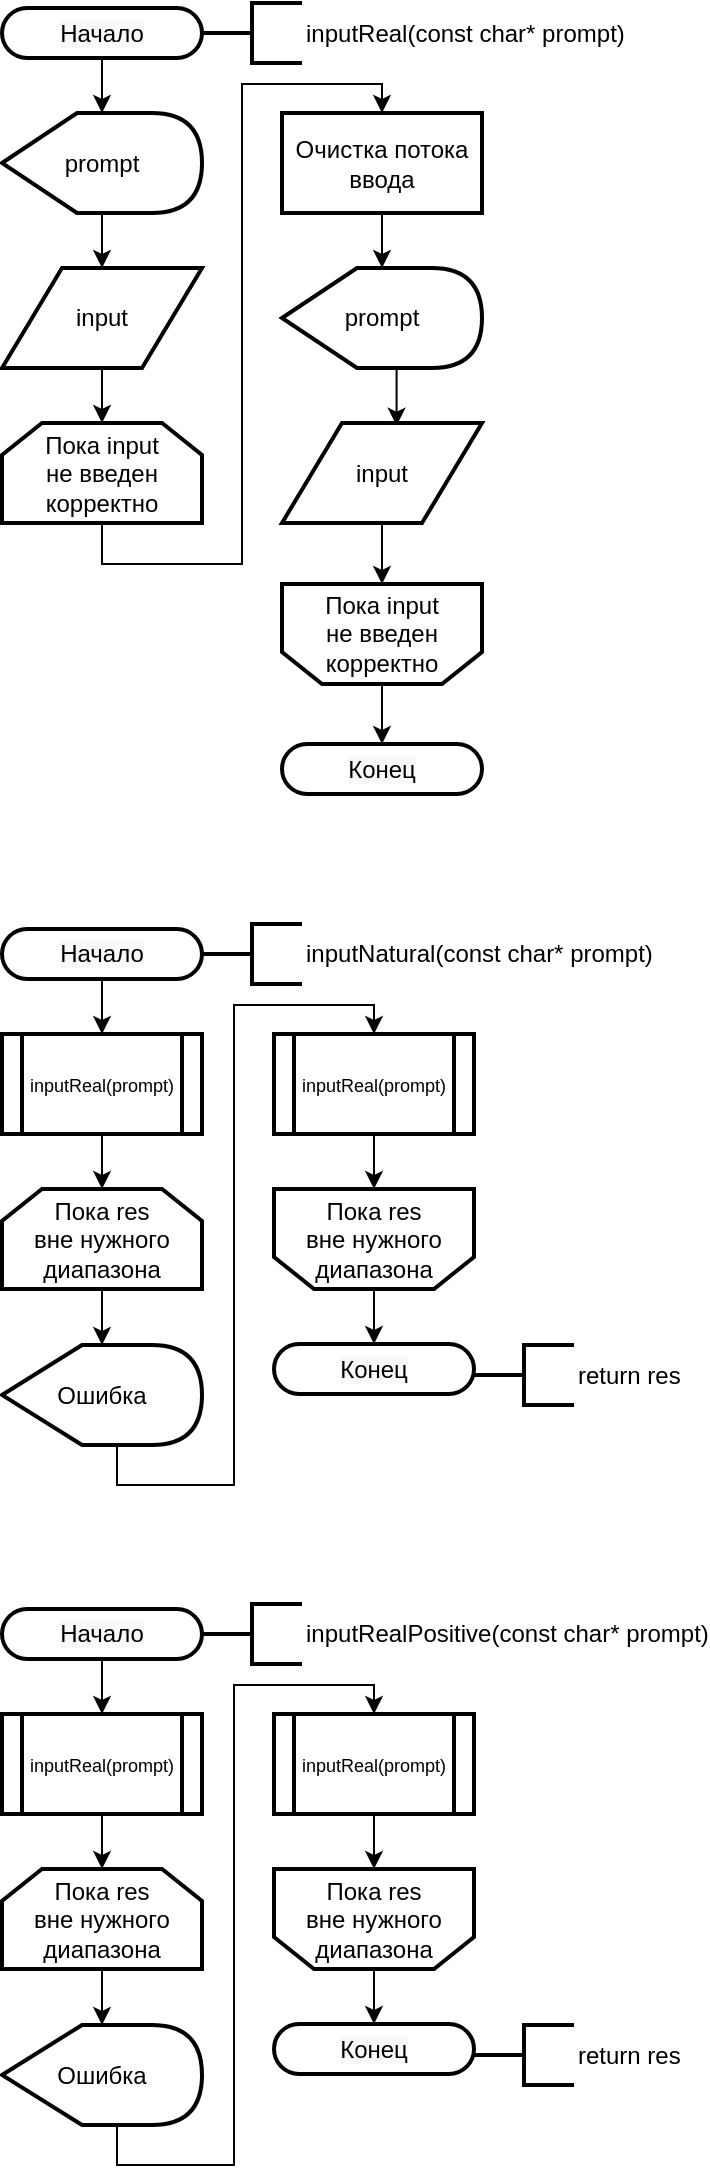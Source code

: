 <mxfile version="20.3.0" type="device"><diagram id="C5RBs43oDa-KdzZeNtuy" name="Page-1"><mxGraphModel dx="737" dy="1078" grid="1" gridSize="10" guides="1" tooltips="1" connect="1" arrows="1" fold="1" page="1" pageScale="1" pageWidth="827" pageHeight="1169" math="0" shadow="0"><root><mxCell id="WIyWlLk6GJQsqaUBKTNV-0"/><mxCell id="WIyWlLk6GJQsqaUBKTNV-1" parent="WIyWlLk6GJQsqaUBKTNV-0"/><mxCell id="Z_HCBBYBlanJwa2uOhSx-11" style="edgeStyle=orthogonalEdgeStyle;rounded=0;orthogonalLoop=1;jettySize=auto;html=1;exitX=0.5;exitY=1;exitDx=0;exitDy=0;" edge="1" parent="WIyWlLk6GJQsqaUBKTNV-1" source="Z_HCBBYBlanJwa2uOhSx-0" target="Z_HCBBYBlanJwa2uOhSx-2"><mxGeometry relative="1" as="geometry"/></mxCell><mxCell id="Z_HCBBYBlanJwa2uOhSx-0" value="&lt;span style=&quot;color: rgb(0, 0, 0); font-family: Helvetica; font-size: 12px; font-style: normal; font-variant-ligatures: normal; font-variant-caps: normal; font-weight: 400; letter-spacing: normal; orphans: 2; text-align: center; text-indent: 0px; text-transform: none; widows: 2; word-spacing: 0px; -webkit-text-stroke-width: 0px; background-color: rgb(248, 249, 250); text-decoration-thickness: initial; text-decoration-style: initial; text-decoration-color: initial; float: none; display: inline !important;&quot;&gt;Начало&lt;/span&gt;" style="rounded=1;whiteSpace=wrap;html=1;absoluteArcSize=1;arcSize=38;strokeWidth=2;" vertex="1" parent="WIyWlLk6GJQsqaUBKTNV-1"><mxGeometry x="1150" y="52" width="100" height="25" as="geometry"/></mxCell><mxCell id="Z_HCBBYBlanJwa2uOhSx-1" value="inputReal(const char* prompt)" style="strokeWidth=2;html=1;shape=mxgraph.flowchart.annotation_2;align=left;labelPosition=right;pointerEvents=1;" vertex="1" parent="WIyWlLk6GJQsqaUBKTNV-1"><mxGeometry x="1250" y="49.5" width="50" height="30" as="geometry"/></mxCell><mxCell id="Z_HCBBYBlanJwa2uOhSx-20" style="edgeStyle=orthogonalEdgeStyle;rounded=0;orthogonalLoop=1;jettySize=auto;html=1;exitX=0;exitY=0;exitDx=56.25;exitDy=50;exitPerimeter=0;" edge="1" parent="WIyWlLk6GJQsqaUBKTNV-1" source="Z_HCBBYBlanJwa2uOhSx-2" target="Z_HCBBYBlanJwa2uOhSx-3"><mxGeometry relative="1" as="geometry"><Array as="points"><mxPoint x="1200" y="154"/></Array></mxGeometry></mxCell><mxCell id="Z_HCBBYBlanJwa2uOhSx-2" value="prompt" style="shape=display;whiteSpace=wrap;html=1;shadow=0;labelBackgroundColor=none;labelBorderColor=none;comic=0;sketch=0;strokeWidth=2;size=0.375;" vertex="1" parent="WIyWlLk6GJQsqaUBKTNV-1"><mxGeometry x="1150" y="104.5" width="100" height="50" as="geometry"/></mxCell><mxCell id="Z_HCBBYBlanJwa2uOhSx-13" style="edgeStyle=orthogonalEdgeStyle;rounded=0;orthogonalLoop=1;jettySize=auto;html=1;exitX=0.5;exitY=1;exitDx=0;exitDy=0;" edge="1" parent="WIyWlLk6GJQsqaUBKTNV-1" source="Z_HCBBYBlanJwa2uOhSx-3" target="Z_HCBBYBlanJwa2uOhSx-4"><mxGeometry relative="1" as="geometry"/></mxCell><mxCell id="Z_HCBBYBlanJwa2uOhSx-3" value="input" style="shape=parallelogram;html=1;strokeWidth=2;perimeter=parallelogramPerimeter;whiteSpace=wrap;rounded=1;arcSize=0;size=0.3;" vertex="1" parent="WIyWlLk6GJQsqaUBKTNV-1"><mxGeometry x="1150" y="182" width="100" height="50" as="geometry"/></mxCell><mxCell id="Z_HCBBYBlanJwa2uOhSx-14" style="edgeStyle=orthogonalEdgeStyle;rounded=0;orthogonalLoop=1;jettySize=auto;html=1;exitX=0.5;exitY=1;exitDx=0;exitDy=0;entryX=0.5;entryY=0;entryDx=0;entryDy=0;" edge="1" parent="WIyWlLk6GJQsqaUBKTNV-1" source="Z_HCBBYBlanJwa2uOhSx-4" target="Z_HCBBYBlanJwa2uOhSx-5"><mxGeometry relative="1" as="geometry"><Array as="points"><mxPoint x="1200" y="330"/><mxPoint x="1270" y="330"/><mxPoint x="1270" y="90"/><mxPoint x="1340" y="90"/></Array></mxGeometry></mxCell><mxCell id="Z_HCBBYBlanJwa2uOhSx-4" value="Пока input&lt;br&gt;не введен корректно" style="shape=loopLimit;whiteSpace=wrap;html=1;shadow=0;labelBackgroundColor=none;labelBorderColor=none;comic=0;sketch=0;strokeWidth=2;" vertex="1" parent="WIyWlLk6GJQsqaUBKTNV-1"><mxGeometry x="1150" y="259.5" width="100" height="50" as="geometry"/></mxCell><mxCell id="Z_HCBBYBlanJwa2uOhSx-15" style="edgeStyle=orthogonalEdgeStyle;rounded=0;orthogonalLoop=1;jettySize=auto;html=1;exitX=0.5;exitY=1;exitDx=0;exitDy=0;" edge="1" parent="WIyWlLk6GJQsqaUBKTNV-1" source="Z_HCBBYBlanJwa2uOhSx-5" target="Z_HCBBYBlanJwa2uOhSx-6"><mxGeometry relative="1" as="geometry"/></mxCell><mxCell id="Z_HCBBYBlanJwa2uOhSx-5" value="Очистка потока ввода" style="rounded=1;whiteSpace=wrap;html=1;absoluteArcSize=1;arcSize=0;strokeWidth=2;shadow=0;labelBackgroundColor=none;labelBorderColor=none;comic=0;sketch=0;" vertex="1" parent="WIyWlLk6GJQsqaUBKTNV-1"><mxGeometry x="1290" y="104.5" width="100" height="50" as="geometry"/></mxCell><mxCell id="Z_HCBBYBlanJwa2uOhSx-16" style="edgeStyle=orthogonalEdgeStyle;rounded=0;orthogonalLoop=1;jettySize=auto;html=1;exitX=0;exitY=0;exitDx=56.25;exitDy=50;exitPerimeter=0;entryX=0.573;entryY=0.027;entryDx=0;entryDy=0;entryPerimeter=0;" edge="1" parent="WIyWlLk6GJQsqaUBKTNV-1" source="Z_HCBBYBlanJwa2uOhSx-6" target="Z_HCBBYBlanJwa2uOhSx-7"><mxGeometry relative="1" as="geometry"/></mxCell><mxCell id="Z_HCBBYBlanJwa2uOhSx-6" value="prompt" style="shape=display;whiteSpace=wrap;html=1;shadow=0;labelBackgroundColor=none;labelBorderColor=none;comic=0;sketch=0;strokeWidth=2;size=0.375;" vertex="1" parent="WIyWlLk6GJQsqaUBKTNV-1"><mxGeometry x="1290" y="182" width="100" height="50" as="geometry"/></mxCell><mxCell id="Z_HCBBYBlanJwa2uOhSx-17" style="edgeStyle=orthogonalEdgeStyle;rounded=0;orthogonalLoop=1;jettySize=auto;html=1;exitX=0.5;exitY=1;exitDx=0;exitDy=0;" edge="1" parent="WIyWlLk6GJQsqaUBKTNV-1" source="Z_HCBBYBlanJwa2uOhSx-7" target="Z_HCBBYBlanJwa2uOhSx-9"><mxGeometry relative="1" as="geometry"/></mxCell><mxCell id="Z_HCBBYBlanJwa2uOhSx-7" value="input" style="shape=parallelogram;html=1;strokeWidth=2;perimeter=parallelogramPerimeter;whiteSpace=wrap;rounded=1;arcSize=0;size=0.3;" vertex="1" parent="WIyWlLk6GJQsqaUBKTNV-1"><mxGeometry x="1290" y="259.5" width="100" height="50" as="geometry"/></mxCell><mxCell id="Z_HCBBYBlanJwa2uOhSx-19" style="edgeStyle=orthogonalEdgeStyle;rounded=0;orthogonalLoop=1;jettySize=auto;html=1;exitX=0.5;exitY=1;exitDx=0;exitDy=0;" edge="1" parent="WIyWlLk6GJQsqaUBKTNV-1" source="Z_HCBBYBlanJwa2uOhSx-9" target="Z_HCBBYBlanJwa2uOhSx-18"><mxGeometry relative="1" as="geometry"/></mxCell><mxCell id="Z_HCBBYBlanJwa2uOhSx-9" value="Пока input&lt;br&gt;не введен корректно" style="shape=loopLimit;whiteSpace=wrap;html=1;shadow=0;labelBackgroundColor=none;labelBorderColor=none;comic=0;sketch=0;strokeWidth=2;flipV=1;" vertex="1" parent="WIyWlLk6GJQsqaUBKTNV-1"><mxGeometry x="1290" y="340" width="100" height="50" as="geometry"/></mxCell><mxCell id="Z_HCBBYBlanJwa2uOhSx-18" value="&lt;span style=&quot;color: rgb(0, 0, 0); font-family: Helvetica; font-size: 12px; font-style: normal; font-variant-ligatures: normal; font-variant-caps: normal; font-weight: 400; letter-spacing: normal; orphans: 2; text-align: center; text-indent: 0px; text-transform: none; widows: 2; word-spacing: 0px; -webkit-text-stroke-width: 0px; background-color: rgb(248, 249, 250); text-decoration-thickness: initial; text-decoration-style: initial; text-decoration-color: initial; float: none; display: inline !important;&quot;&gt;Конец&lt;/span&gt;" style="rounded=1;whiteSpace=wrap;html=1;absoluteArcSize=1;arcSize=38;strokeWidth=2;" vertex="1" parent="WIyWlLk6GJQsqaUBKTNV-1"><mxGeometry x="1290" y="420" width="100" height="25" as="geometry"/></mxCell><mxCell id="Z_HCBBYBlanJwa2uOhSx-31" style="edgeStyle=orthogonalEdgeStyle;rounded=0;orthogonalLoop=1;jettySize=auto;html=1;exitX=0.5;exitY=1;exitDx=0;exitDy=0;fontSize=9;" edge="1" parent="WIyWlLk6GJQsqaUBKTNV-1" source="Z_HCBBYBlanJwa2uOhSx-21" target="Z_HCBBYBlanJwa2uOhSx-23"><mxGeometry relative="1" as="geometry"/></mxCell><mxCell id="Z_HCBBYBlanJwa2uOhSx-21" value="&lt;span style=&quot;color: rgb(0, 0, 0); font-family: Helvetica; font-size: 12px; font-style: normal; font-variant-ligatures: normal; font-variant-caps: normal; font-weight: 400; letter-spacing: normal; orphans: 2; text-align: center; text-indent: 0px; text-transform: none; widows: 2; word-spacing: 0px; -webkit-text-stroke-width: 0px; background-color: rgb(248, 249, 250); text-decoration-thickness: initial; text-decoration-style: initial; text-decoration-color: initial; float: none; display: inline !important;&quot;&gt;Начало&lt;/span&gt;" style="rounded=1;whiteSpace=wrap;html=1;absoluteArcSize=1;arcSize=38;strokeWidth=2;" vertex="1" parent="WIyWlLk6GJQsqaUBKTNV-1"><mxGeometry x="1150" y="512.5" width="100" height="25" as="geometry"/></mxCell><mxCell id="Z_HCBBYBlanJwa2uOhSx-22" value="inputNatural(const char* prompt)" style="strokeWidth=2;html=1;shape=mxgraph.flowchart.annotation_2;align=left;labelPosition=right;pointerEvents=1;" vertex="1" parent="WIyWlLk6GJQsqaUBKTNV-1"><mxGeometry x="1250" y="510" width="50" height="30" as="geometry"/></mxCell><mxCell id="Z_HCBBYBlanJwa2uOhSx-32" style="edgeStyle=orthogonalEdgeStyle;rounded=0;orthogonalLoop=1;jettySize=auto;html=1;exitX=0.5;exitY=1;exitDx=0;exitDy=0;fontSize=9;" edge="1" parent="WIyWlLk6GJQsqaUBKTNV-1" source="Z_HCBBYBlanJwa2uOhSx-23" target="Z_HCBBYBlanJwa2uOhSx-24"><mxGeometry relative="1" as="geometry"/></mxCell><mxCell id="Z_HCBBYBlanJwa2uOhSx-23" value="&lt;font style=&quot;font-size: 9px;&quot;&gt;inputReal(prompt)&lt;/font&gt;" style="verticalLabelPosition=bottom;verticalAlign=middle;html=1;shape=process;whiteSpace=wrap;rounded=1;size=0.1;arcSize=0;shadow=0;labelBackgroundColor=none;labelBorderColor=none;comic=0;sketch=0;strokeWidth=2;spacing=0;spacingTop=-100;" vertex="1" parent="WIyWlLk6GJQsqaUBKTNV-1"><mxGeometry x="1150" y="565" width="100" height="50" as="geometry"/></mxCell><mxCell id="Z_HCBBYBlanJwa2uOhSx-33" style="edgeStyle=orthogonalEdgeStyle;rounded=0;orthogonalLoop=1;jettySize=auto;html=1;exitX=0.5;exitY=1;exitDx=0;exitDy=0;fontSize=9;" edge="1" parent="WIyWlLk6GJQsqaUBKTNV-1" source="Z_HCBBYBlanJwa2uOhSx-24" target="Z_HCBBYBlanJwa2uOhSx-25"><mxGeometry relative="1" as="geometry"/></mxCell><mxCell id="Z_HCBBYBlanJwa2uOhSx-24" value="Пока res&lt;br&gt;вне нужного диапазона" style="shape=loopLimit;whiteSpace=wrap;html=1;shadow=0;labelBackgroundColor=none;labelBorderColor=none;comic=0;sketch=0;strokeWidth=2;" vertex="1" parent="WIyWlLk6GJQsqaUBKTNV-1"><mxGeometry x="1150" y="642.5" width="100" height="50" as="geometry"/></mxCell><mxCell id="Z_HCBBYBlanJwa2uOhSx-34" style="edgeStyle=orthogonalEdgeStyle;rounded=0;orthogonalLoop=1;jettySize=auto;html=1;exitX=0;exitY=0;exitDx=57.5;exitDy=50;exitPerimeter=0;entryX=0.5;entryY=0;entryDx=0;entryDy=0;fontSize=9;" edge="1" parent="WIyWlLk6GJQsqaUBKTNV-1" source="Z_HCBBYBlanJwa2uOhSx-25" target="Z_HCBBYBlanJwa2uOhSx-26"><mxGeometry relative="1" as="geometry"><Array as="points"><mxPoint x="1208" y="790.5"/><mxPoint x="1266" y="790.5"/><mxPoint x="1266" y="550.5"/><mxPoint x="1336" y="550.5"/></Array></mxGeometry></mxCell><mxCell id="Z_HCBBYBlanJwa2uOhSx-25" value="Ошибка" style="shape=display;whiteSpace=wrap;html=1;shadow=0;labelBackgroundColor=none;labelBorderColor=none;comic=0;sketch=0;strokeWidth=2;size=0.4;" vertex="1" parent="WIyWlLk6GJQsqaUBKTNV-1"><mxGeometry x="1150" y="720.5" width="100" height="50" as="geometry"/></mxCell><mxCell id="Z_HCBBYBlanJwa2uOhSx-35" style="edgeStyle=orthogonalEdgeStyle;rounded=0;orthogonalLoop=1;jettySize=auto;html=1;exitX=0.5;exitY=1;exitDx=0;exitDy=0;fontSize=9;" edge="1" parent="WIyWlLk6GJQsqaUBKTNV-1" source="Z_HCBBYBlanJwa2uOhSx-26" target="Z_HCBBYBlanJwa2uOhSx-27"><mxGeometry relative="1" as="geometry"/></mxCell><mxCell id="Z_HCBBYBlanJwa2uOhSx-26" value="&lt;font style=&quot;font-size: 9px;&quot;&gt;inputReal(prompt)&lt;/font&gt;" style="verticalLabelPosition=bottom;verticalAlign=middle;html=1;shape=process;whiteSpace=wrap;rounded=1;size=0.1;arcSize=0;shadow=0;labelBackgroundColor=none;labelBorderColor=none;comic=0;sketch=0;strokeWidth=2;spacing=0;spacingTop=-100;" vertex="1" parent="WIyWlLk6GJQsqaUBKTNV-1"><mxGeometry x="1286" y="565" width="100" height="50" as="geometry"/></mxCell><mxCell id="Z_HCBBYBlanJwa2uOhSx-36" style="edgeStyle=orthogonalEdgeStyle;rounded=0;orthogonalLoop=1;jettySize=auto;html=1;exitX=0.5;exitY=1;exitDx=0;exitDy=0;fontSize=9;" edge="1" parent="WIyWlLk6GJQsqaUBKTNV-1" source="Z_HCBBYBlanJwa2uOhSx-27" target="Z_HCBBYBlanJwa2uOhSx-28"><mxGeometry relative="1" as="geometry"/></mxCell><mxCell id="Z_HCBBYBlanJwa2uOhSx-27" value="Пока res&lt;br&gt;вне нужного диапазона" style="shape=loopLimit;whiteSpace=wrap;html=1;shadow=0;labelBackgroundColor=none;labelBorderColor=none;comic=0;sketch=0;strokeWidth=2;flipV=1;" vertex="1" parent="WIyWlLk6GJQsqaUBKTNV-1"><mxGeometry x="1286" y="642.5" width="100" height="50" as="geometry"/></mxCell><mxCell id="Z_HCBBYBlanJwa2uOhSx-28" value="&lt;span style=&quot;color: rgb(0, 0, 0); font-family: Helvetica; font-size: 12px; font-style: normal; font-variant-ligatures: normal; font-variant-caps: normal; font-weight: 400; letter-spacing: normal; orphans: 2; text-align: center; text-indent: 0px; text-transform: none; widows: 2; word-spacing: 0px; -webkit-text-stroke-width: 0px; background-color: rgb(248, 249, 250); text-decoration-thickness: initial; text-decoration-style: initial; text-decoration-color: initial; float: none; display: inline !important;&quot;&gt;Конец&lt;/span&gt;" style="rounded=1;whiteSpace=wrap;html=1;absoluteArcSize=1;arcSize=38;strokeWidth=2;" vertex="1" parent="WIyWlLk6GJQsqaUBKTNV-1"><mxGeometry x="1286" y="720" width="100" height="25" as="geometry"/></mxCell><mxCell id="Z_HCBBYBlanJwa2uOhSx-29" value="return res" style="strokeWidth=2;html=1;shape=mxgraph.flowchart.annotation_2;align=left;labelPosition=right;pointerEvents=1;" vertex="1" parent="WIyWlLk6GJQsqaUBKTNV-1"><mxGeometry x="1386" y="720.5" width="50" height="30" as="geometry"/></mxCell><mxCell id="Z_HCBBYBlanJwa2uOhSx-37" style="edgeStyle=orthogonalEdgeStyle;rounded=0;orthogonalLoop=1;jettySize=auto;html=1;exitX=0.5;exitY=1;exitDx=0;exitDy=0;fontSize=9;" edge="1" parent="WIyWlLk6GJQsqaUBKTNV-1" source="Z_HCBBYBlanJwa2uOhSx-38" target="Z_HCBBYBlanJwa2uOhSx-41"><mxGeometry relative="1" as="geometry"/></mxCell><mxCell id="Z_HCBBYBlanJwa2uOhSx-38" value="&lt;span style=&quot;color: rgb(0, 0, 0); font-family: Helvetica; font-size: 12px; font-style: normal; font-variant-ligatures: normal; font-variant-caps: normal; font-weight: 400; letter-spacing: normal; orphans: 2; text-align: center; text-indent: 0px; text-transform: none; widows: 2; word-spacing: 0px; -webkit-text-stroke-width: 0px; background-color: rgb(248, 249, 250); text-decoration-thickness: initial; text-decoration-style: initial; text-decoration-color: initial; float: none; display: inline !important;&quot;&gt;Начало&lt;/span&gt;" style="rounded=1;whiteSpace=wrap;html=1;absoluteArcSize=1;arcSize=38;strokeWidth=2;" vertex="1" parent="WIyWlLk6GJQsqaUBKTNV-1"><mxGeometry x="1150" y="852.5" width="100" height="25" as="geometry"/></mxCell><mxCell id="Z_HCBBYBlanJwa2uOhSx-39" value="inputRealPositive(const char* prompt)" style="strokeWidth=2;html=1;shape=mxgraph.flowchart.annotation_2;align=left;labelPosition=right;pointerEvents=1;" vertex="1" parent="WIyWlLk6GJQsqaUBKTNV-1"><mxGeometry x="1250" y="850" width="50" height="30" as="geometry"/></mxCell><mxCell id="Z_HCBBYBlanJwa2uOhSx-40" style="edgeStyle=orthogonalEdgeStyle;rounded=0;orthogonalLoop=1;jettySize=auto;html=1;exitX=0.5;exitY=1;exitDx=0;exitDy=0;fontSize=9;" edge="1" parent="WIyWlLk6GJQsqaUBKTNV-1" source="Z_HCBBYBlanJwa2uOhSx-41" target="Z_HCBBYBlanJwa2uOhSx-43"><mxGeometry relative="1" as="geometry"/></mxCell><mxCell id="Z_HCBBYBlanJwa2uOhSx-41" value="&lt;font style=&quot;font-size: 9px;&quot;&gt;inputReal(prompt)&lt;/font&gt;" style="verticalLabelPosition=bottom;verticalAlign=middle;html=1;shape=process;whiteSpace=wrap;rounded=1;size=0.1;arcSize=0;shadow=0;labelBackgroundColor=none;labelBorderColor=none;comic=0;sketch=0;strokeWidth=2;spacing=0;spacingTop=-100;" vertex="1" parent="WIyWlLk6GJQsqaUBKTNV-1"><mxGeometry x="1150" y="905" width="100" height="50" as="geometry"/></mxCell><mxCell id="Z_HCBBYBlanJwa2uOhSx-42" style="edgeStyle=orthogonalEdgeStyle;rounded=0;orthogonalLoop=1;jettySize=auto;html=1;exitX=0.5;exitY=1;exitDx=0;exitDy=0;fontSize=9;" edge="1" parent="WIyWlLk6GJQsqaUBKTNV-1" source="Z_HCBBYBlanJwa2uOhSx-43" target="Z_HCBBYBlanJwa2uOhSx-45"><mxGeometry relative="1" as="geometry"/></mxCell><mxCell id="Z_HCBBYBlanJwa2uOhSx-43" value="Пока res&lt;br&gt;вне нужного диапазона" style="shape=loopLimit;whiteSpace=wrap;html=1;shadow=0;labelBackgroundColor=none;labelBorderColor=none;comic=0;sketch=0;strokeWidth=2;" vertex="1" parent="WIyWlLk6GJQsqaUBKTNV-1"><mxGeometry x="1150" y="982.5" width="100" height="50" as="geometry"/></mxCell><mxCell id="Z_HCBBYBlanJwa2uOhSx-44" style="edgeStyle=orthogonalEdgeStyle;rounded=0;orthogonalLoop=1;jettySize=auto;html=1;exitX=0;exitY=0;exitDx=57.5;exitDy=50;exitPerimeter=0;entryX=0.5;entryY=0;entryDx=0;entryDy=0;fontSize=9;" edge="1" parent="WIyWlLk6GJQsqaUBKTNV-1" source="Z_HCBBYBlanJwa2uOhSx-45" target="Z_HCBBYBlanJwa2uOhSx-47"><mxGeometry relative="1" as="geometry"><Array as="points"><mxPoint x="1208" y="1130.5"/><mxPoint x="1266" y="1130.5"/><mxPoint x="1266" y="890.5"/><mxPoint x="1336" y="890.5"/></Array></mxGeometry></mxCell><mxCell id="Z_HCBBYBlanJwa2uOhSx-45" value="Ошибка" style="shape=display;whiteSpace=wrap;html=1;shadow=0;labelBackgroundColor=none;labelBorderColor=none;comic=0;sketch=0;strokeWidth=2;size=0.4;" vertex="1" parent="WIyWlLk6GJQsqaUBKTNV-1"><mxGeometry x="1150" y="1060.5" width="100" height="50" as="geometry"/></mxCell><mxCell id="Z_HCBBYBlanJwa2uOhSx-46" style="edgeStyle=orthogonalEdgeStyle;rounded=0;orthogonalLoop=1;jettySize=auto;html=1;exitX=0.5;exitY=1;exitDx=0;exitDy=0;fontSize=9;" edge="1" parent="WIyWlLk6GJQsqaUBKTNV-1" source="Z_HCBBYBlanJwa2uOhSx-47" target="Z_HCBBYBlanJwa2uOhSx-49"><mxGeometry relative="1" as="geometry"/></mxCell><mxCell id="Z_HCBBYBlanJwa2uOhSx-47" value="&lt;font style=&quot;font-size: 9px;&quot;&gt;inputReal(prompt)&lt;/font&gt;" style="verticalLabelPosition=bottom;verticalAlign=middle;html=1;shape=process;whiteSpace=wrap;rounded=1;size=0.1;arcSize=0;shadow=0;labelBackgroundColor=none;labelBorderColor=none;comic=0;sketch=0;strokeWidth=2;spacing=0;spacingTop=-100;" vertex="1" parent="WIyWlLk6GJQsqaUBKTNV-1"><mxGeometry x="1286" y="905" width="100" height="50" as="geometry"/></mxCell><mxCell id="Z_HCBBYBlanJwa2uOhSx-48" style="edgeStyle=orthogonalEdgeStyle;rounded=0;orthogonalLoop=1;jettySize=auto;html=1;exitX=0.5;exitY=1;exitDx=0;exitDy=0;fontSize=9;" edge="1" parent="WIyWlLk6GJQsqaUBKTNV-1" source="Z_HCBBYBlanJwa2uOhSx-49" target="Z_HCBBYBlanJwa2uOhSx-50"><mxGeometry relative="1" as="geometry"/></mxCell><mxCell id="Z_HCBBYBlanJwa2uOhSx-49" value="Пока res&lt;br&gt;вне нужного диапазона" style="shape=loopLimit;whiteSpace=wrap;html=1;shadow=0;labelBackgroundColor=none;labelBorderColor=none;comic=0;sketch=0;strokeWidth=2;flipV=1;" vertex="1" parent="WIyWlLk6GJQsqaUBKTNV-1"><mxGeometry x="1286" y="982.5" width="100" height="50" as="geometry"/></mxCell><mxCell id="Z_HCBBYBlanJwa2uOhSx-50" value="&lt;span style=&quot;color: rgb(0, 0, 0); font-family: Helvetica; font-size: 12px; font-style: normal; font-variant-ligatures: normal; font-variant-caps: normal; font-weight: 400; letter-spacing: normal; orphans: 2; text-align: center; text-indent: 0px; text-transform: none; widows: 2; word-spacing: 0px; -webkit-text-stroke-width: 0px; background-color: rgb(248, 249, 250); text-decoration-thickness: initial; text-decoration-style: initial; text-decoration-color: initial; float: none; display: inline !important;&quot;&gt;Конец&lt;/span&gt;" style="rounded=1;whiteSpace=wrap;html=1;absoluteArcSize=1;arcSize=38;strokeWidth=2;" vertex="1" parent="WIyWlLk6GJQsqaUBKTNV-1"><mxGeometry x="1286" y="1060" width="100" height="25" as="geometry"/></mxCell><mxCell id="Z_HCBBYBlanJwa2uOhSx-51" value="return res" style="strokeWidth=2;html=1;shape=mxgraph.flowchart.annotation_2;align=left;labelPosition=right;pointerEvents=1;" vertex="1" parent="WIyWlLk6GJQsqaUBKTNV-1"><mxGeometry x="1386" y="1060.5" width="50" height="30" as="geometry"/></mxCell></root></mxGraphModel></diagram></mxfile>